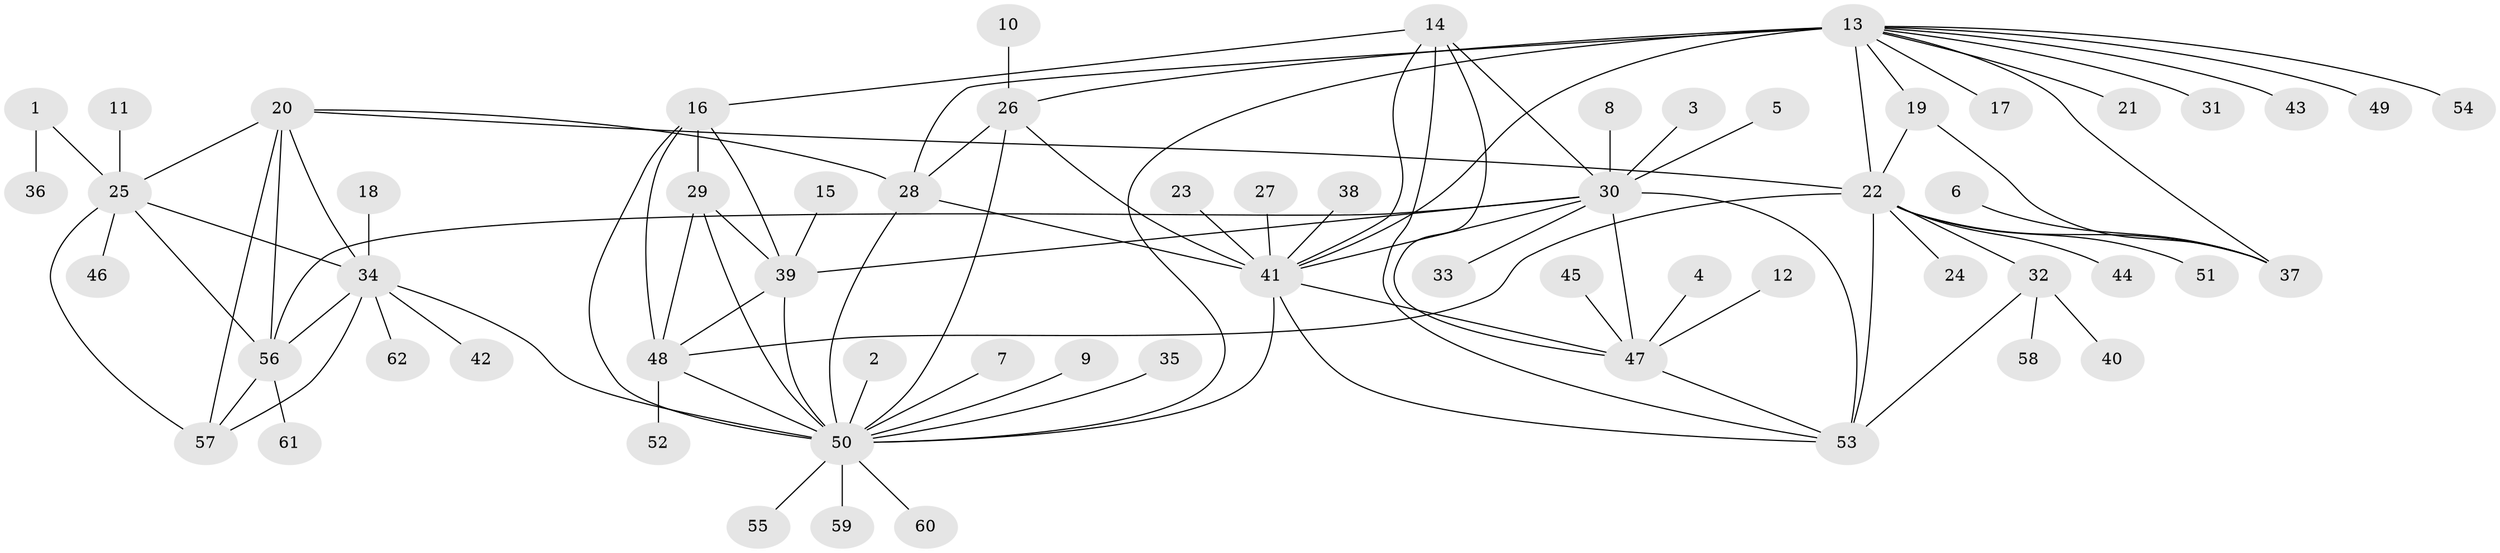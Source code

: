 // original degree distribution, {10: 0.04065040650406504, 8: 0.056910569105691054, 9: 0.032520325203252036, 11: 0.024390243902439025, 6: 0.04878048780487805, 5: 0.016260162601626018, 12: 0.008130081300813009, 14: 0.008130081300813009, 7: 0.016260162601626018, 2: 0.08943089430894309, 1: 0.6341463414634146, 3: 0.024390243902439025}
// Generated by graph-tools (version 1.1) at 2025/26/03/09/25 03:26:41]
// undirected, 62 vertices, 96 edges
graph export_dot {
graph [start="1"]
  node [color=gray90,style=filled];
  1;
  2;
  3;
  4;
  5;
  6;
  7;
  8;
  9;
  10;
  11;
  12;
  13;
  14;
  15;
  16;
  17;
  18;
  19;
  20;
  21;
  22;
  23;
  24;
  25;
  26;
  27;
  28;
  29;
  30;
  31;
  32;
  33;
  34;
  35;
  36;
  37;
  38;
  39;
  40;
  41;
  42;
  43;
  44;
  45;
  46;
  47;
  48;
  49;
  50;
  51;
  52;
  53;
  54;
  55;
  56;
  57;
  58;
  59;
  60;
  61;
  62;
  1 -- 25 [weight=1.0];
  1 -- 36 [weight=1.0];
  2 -- 50 [weight=1.0];
  3 -- 30 [weight=1.0];
  4 -- 47 [weight=1.0];
  5 -- 30 [weight=1.0];
  6 -- 37 [weight=1.0];
  7 -- 50 [weight=1.0];
  8 -- 30 [weight=1.0];
  9 -- 50 [weight=1.0];
  10 -- 26 [weight=1.0];
  11 -- 25 [weight=1.0];
  12 -- 47 [weight=1.0];
  13 -- 17 [weight=1.0];
  13 -- 19 [weight=2.0];
  13 -- 21 [weight=1.0];
  13 -- 22 [weight=5.0];
  13 -- 26 [weight=2.0];
  13 -- 28 [weight=2.0];
  13 -- 31 [weight=1.0];
  13 -- 37 [weight=2.0];
  13 -- 41 [weight=2.0];
  13 -- 43 [weight=1.0];
  13 -- 49 [weight=1.0];
  13 -- 50 [weight=2.0];
  13 -- 54 [weight=1.0];
  14 -- 16 [weight=1.0];
  14 -- 30 [weight=2.0];
  14 -- 41 [weight=1.0];
  14 -- 47 [weight=1.0];
  14 -- 53 [weight=1.0];
  15 -- 39 [weight=1.0];
  16 -- 29 [weight=2.0];
  16 -- 39 [weight=2.0];
  16 -- 48 [weight=2.0];
  16 -- 50 [weight=2.0];
  18 -- 34 [weight=1.0];
  19 -- 22 [weight=2.0];
  19 -- 37 [weight=1.0];
  20 -- 22 [weight=2.0];
  20 -- 25 [weight=1.0];
  20 -- 28 [weight=1.0];
  20 -- 34 [weight=1.0];
  20 -- 56 [weight=1.0];
  20 -- 57 [weight=2.0];
  22 -- 24 [weight=1.0];
  22 -- 32 [weight=1.0];
  22 -- 37 [weight=2.0];
  22 -- 44 [weight=1.0];
  22 -- 48 [weight=1.0];
  22 -- 51 [weight=1.0];
  22 -- 53 [weight=1.0];
  23 -- 41 [weight=1.0];
  25 -- 34 [weight=1.0];
  25 -- 46 [weight=1.0];
  25 -- 56 [weight=1.0];
  25 -- 57 [weight=2.0];
  26 -- 28 [weight=1.0];
  26 -- 41 [weight=1.0];
  26 -- 50 [weight=2.0];
  27 -- 41 [weight=1.0];
  28 -- 41 [weight=1.0];
  28 -- 50 [weight=1.0];
  29 -- 39 [weight=1.0];
  29 -- 48 [weight=1.0];
  29 -- 50 [weight=1.0];
  30 -- 33 [weight=1.0];
  30 -- 39 [weight=1.0];
  30 -- 41 [weight=2.0];
  30 -- 47 [weight=2.0];
  30 -- 53 [weight=2.0];
  30 -- 56 [weight=1.0];
  32 -- 40 [weight=1.0];
  32 -- 53 [weight=1.0];
  32 -- 58 [weight=1.0];
  34 -- 42 [weight=1.0];
  34 -- 50 [weight=1.0];
  34 -- 56 [weight=1.0];
  34 -- 57 [weight=2.0];
  34 -- 62 [weight=1.0];
  35 -- 50 [weight=1.0];
  38 -- 41 [weight=1.0];
  39 -- 48 [weight=1.0];
  39 -- 50 [weight=3.0];
  41 -- 47 [weight=1.0];
  41 -- 50 [weight=1.0];
  41 -- 53 [weight=1.0];
  45 -- 47 [weight=1.0];
  47 -- 53 [weight=1.0];
  48 -- 50 [weight=1.0];
  48 -- 52 [weight=1.0];
  50 -- 55 [weight=1.0];
  50 -- 59 [weight=1.0];
  50 -- 60 [weight=1.0];
  56 -- 57 [weight=2.0];
  56 -- 61 [weight=1.0];
}
